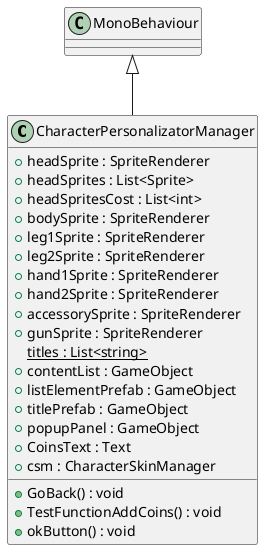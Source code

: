 @startuml
class CharacterPersonalizatorManager {
    + headSprite : SpriteRenderer
    + headSprites : List<Sprite>
    + headSpritesCost : List<int>
    + bodySprite : SpriteRenderer
    + leg1Sprite : SpriteRenderer
    + leg2Sprite : SpriteRenderer
    + hand1Sprite : SpriteRenderer
    + hand2Sprite : SpriteRenderer
    + accessorySprite : SpriteRenderer
    + gunSprite : SpriteRenderer
    {static} titles : List<string>
    + contentList : GameObject
    + listElementPrefab : GameObject
    + titlePrefab : GameObject
    + popupPanel : GameObject
    + CoinsText : Text
    + csm : CharacterSkinManager
    + GoBack() : void
    + TestFunctionAddCoins() : void
    + okButton() : void
}
MonoBehaviour <|-- CharacterPersonalizatorManager
@enduml

